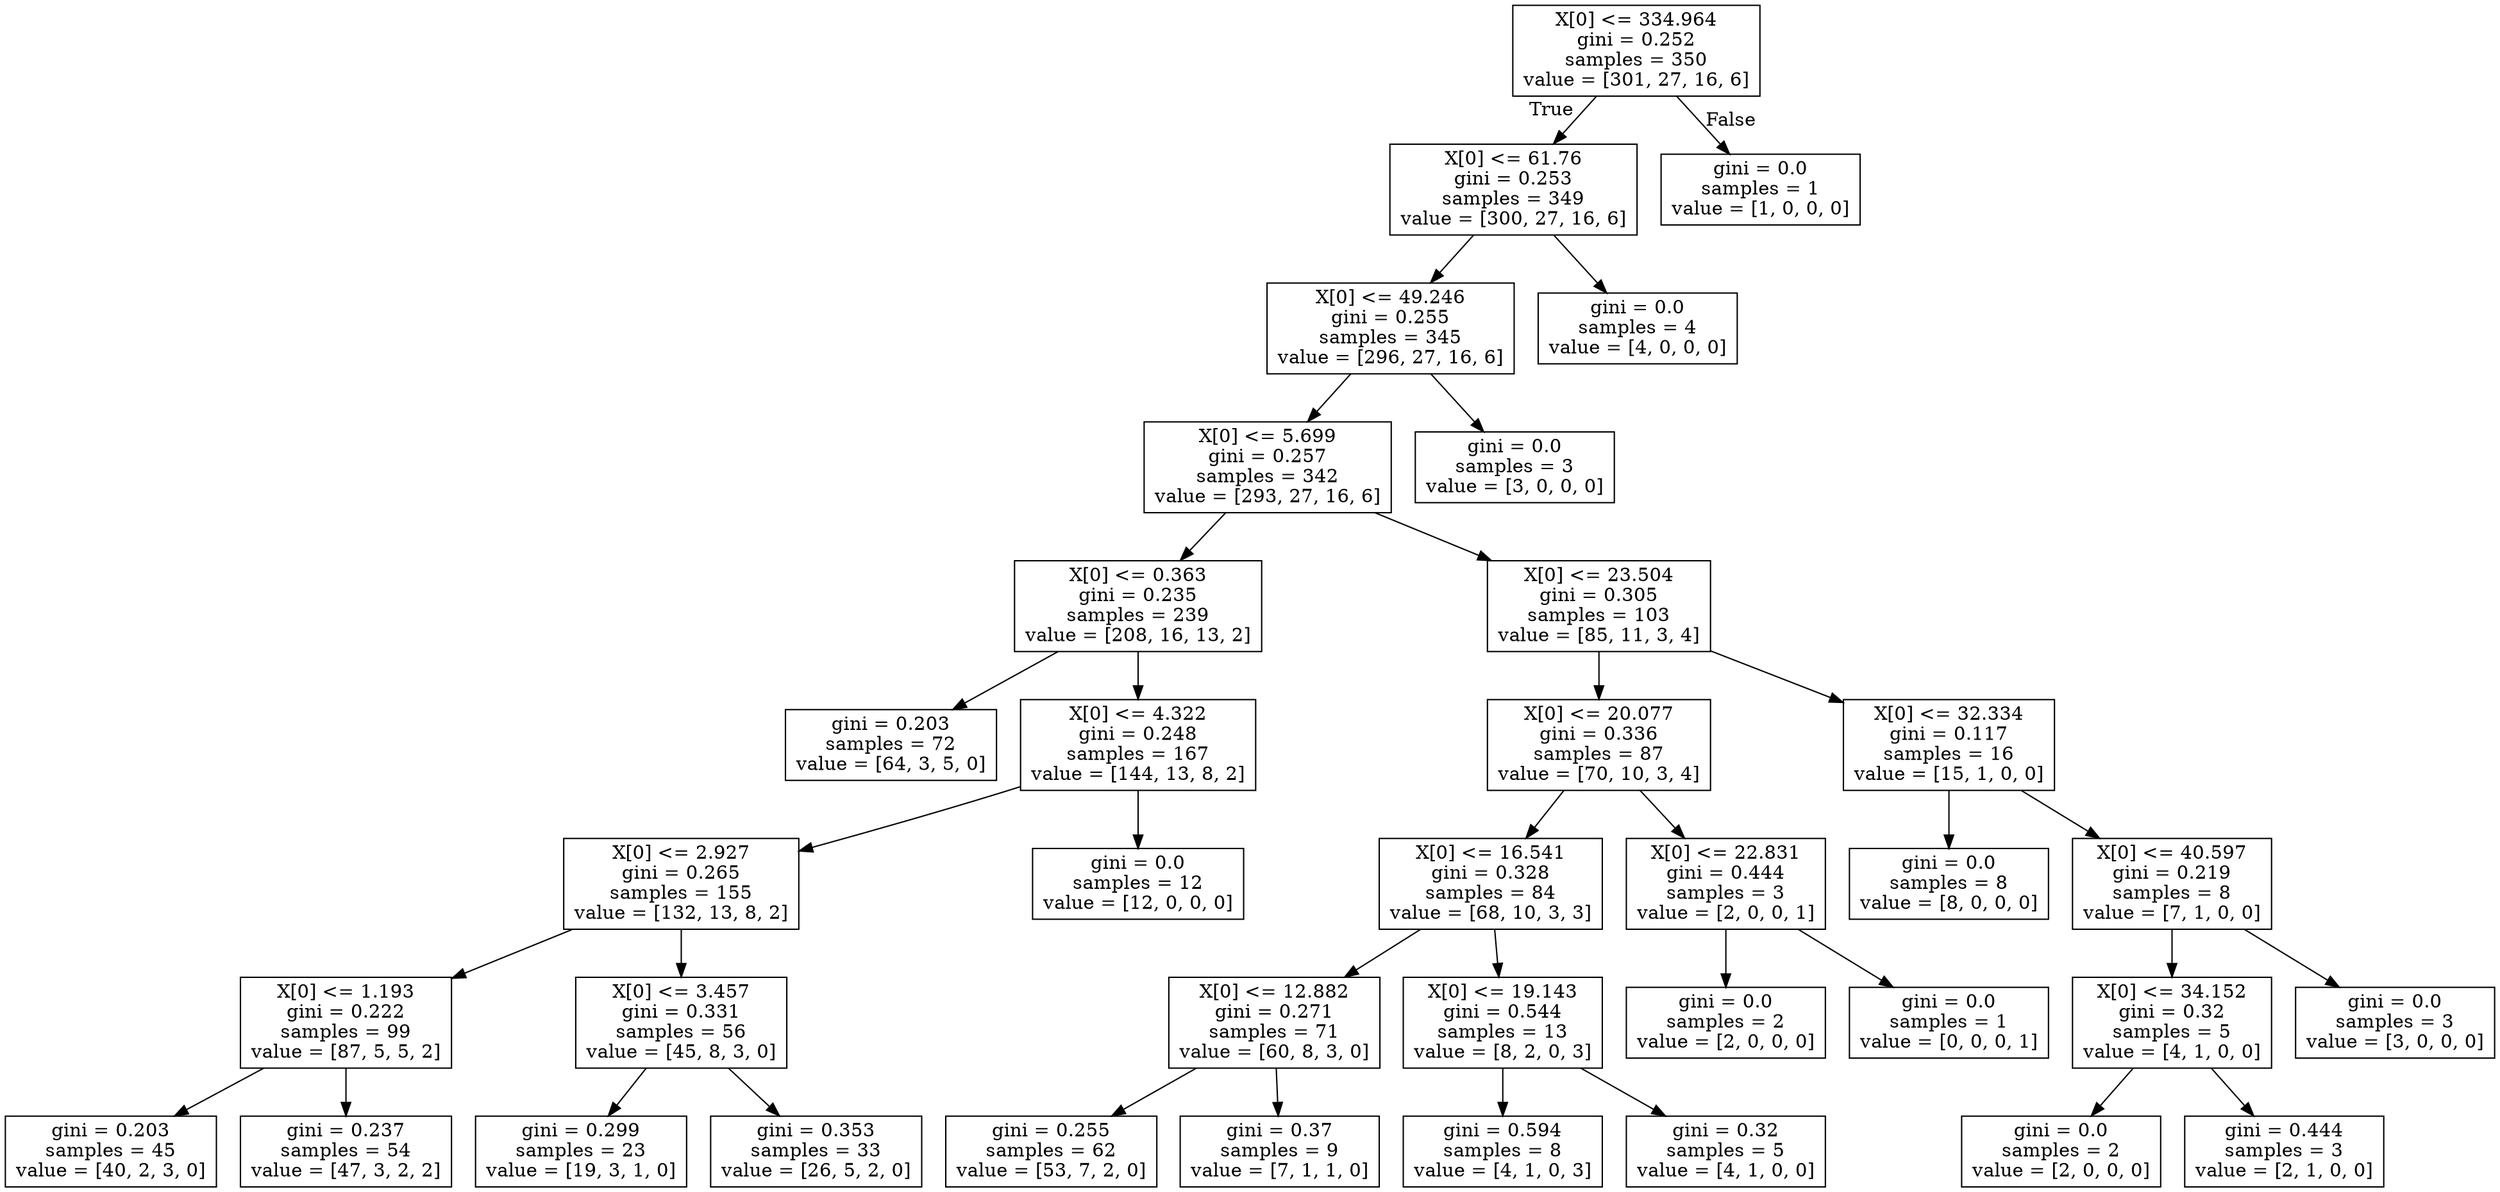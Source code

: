 digraph Tree {
node [shape=box] ;
0 [label="X[0] <= 334.964\ngini = 0.252\nsamples = 350\nvalue = [301, 27, 16, 6]"] ;
1 [label="X[0] <= 61.76\ngini = 0.253\nsamples = 349\nvalue = [300, 27, 16, 6]"] ;
0 -> 1 [labeldistance=2.5, labelangle=45, headlabel="True"] ;
2 [label="X[0] <= 49.246\ngini = 0.255\nsamples = 345\nvalue = [296, 27, 16, 6]"] ;
1 -> 2 ;
3 [label="X[0] <= 5.699\ngini = 0.257\nsamples = 342\nvalue = [293, 27, 16, 6]"] ;
2 -> 3 ;
4 [label="X[0] <= 0.363\ngini = 0.235\nsamples = 239\nvalue = [208, 16, 13, 2]"] ;
3 -> 4 ;
5 [label="gini = 0.203\nsamples = 72\nvalue = [64, 3, 5, 0]"] ;
4 -> 5 ;
6 [label="X[0] <= 4.322\ngini = 0.248\nsamples = 167\nvalue = [144, 13, 8, 2]"] ;
4 -> 6 ;
7 [label="X[0] <= 2.927\ngini = 0.265\nsamples = 155\nvalue = [132, 13, 8, 2]"] ;
6 -> 7 ;
8 [label="X[0] <= 1.193\ngini = 0.222\nsamples = 99\nvalue = [87, 5, 5, 2]"] ;
7 -> 8 ;
9 [label="gini = 0.203\nsamples = 45\nvalue = [40, 2, 3, 0]"] ;
8 -> 9 ;
10 [label="gini = 0.237\nsamples = 54\nvalue = [47, 3, 2, 2]"] ;
8 -> 10 ;
11 [label="X[0] <= 3.457\ngini = 0.331\nsamples = 56\nvalue = [45, 8, 3, 0]"] ;
7 -> 11 ;
12 [label="gini = 0.299\nsamples = 23\nvalue = [19, 3, 1, 0]"] ;
11 -> 12 ;
13 [label="gini = 0.353\nsamples = 33\nvalue = [26, 5, 2, 0]"] ;
11 -> 13 ;
14 [label="gini = 0.0\nsamples = 12\nvalue = [12, 0, 0, 0]"] ;
6 -> 14 ;
15 [label="X[0] <= 23.504\ngini = 0.305\nsamples = 103\nvalue = [85, 11, 3, 4]"] ;
3 -> 15 ;
16 [label="X[0] <= 20.077\ngini = 0.336\nsamples = 87\nvalue = [70, 10, 3, 4]"] ;
15 -> 16 ;
17 [label="X[0] <= 16.541\ngini = 0.328\nsamples = 84\nvalue = [68, 10, 3, 3]"] ;
16 -> 17 ;
18 [label="X[0] <= 12.882\ngini = 0.271\nsamples = 71\nvalue = [60, 8, 3, 0]"] ;
17 -> 18 ;
19 [label="gini = 0.255\nsamples = 62\nvalue = [53, 7, 2, 0]"] ;
18 -> 19 ;
20 [label="gini = 0.37\nsamples = 9\nvalue = [7, 1, 1, 0]"] ;
18 -> 20 ;
21 [label="X[0] <= 19.143\ngini = 0.544\nsamples = 13\nvalue = [8, 2, 0, 3]"] ;
17 -> 21 ;
22 [label="gini = 0.594\nsamples = 8\nvalue = [4, 1, 0, 3]"] ;
21 -> 22 ;
23 [label="gini = 0.32\nsamples = 5\nvalue = [4, 1, 0, 0]"] ;
21 -> 23 ;
24 [label="X[0] <= 22.831\ngini = 0.444\nsamples = 3\nvalue = [2, 0, 0, 1]"] ;
16 -> 24 ;
25 [label="gini = 0.0\nsamples = 2\nvalue = [2, 0, 0, 0]"] ;
24 -> 25 ;
26 [label="gini = 0.0\nsamples = 1\nvalue = [0, 0, 0, 1]"] ;
24 -> 26 ;
27 [label="X[0] <= 32.334\ngini = 0.117\nsamples = 16\nvalue = [15, 1, 0, 0]"] ;
15 -> 27 ;
28 [label="gini = 0.0\nsamples = 8\nvalue = [8, 0, 0, 0]"] ;
27 -> 28 ;
29 [label="X[0] <= 40.597\ngini = 0.219\nsamples = 8\nvalue = [7, 1, 0, 0]"] ;
27 -> 29 ;
30 [label="X[0] <= 34.152\ngini = 0.32\nsamples = 5\nvalue = [4, 1, 0, 0]"] ;
29 -> 30 ;
31 [label="gini = 0.0\nsamples = 2\nvalue = [2, 0, 0, 0]"] ;
30 -> 31 ;
32 [label="gini = 0.444\nsamples = 3\nvalue = [2, 1, 0, 0]"] ;
30 -> 32 ;
33 [label="gini = 0.0\nsamples = 3\nvalue = [3, 0, 0, 0]"] ;
29 -> 33 ;
34 [label="gini = 0.0\nsamples = 3\nvalue = [3, 0, 0, 0]"] ;
2 -> 34 ;
35 [label="gini = 0.0\nsamples = 4\nvalue = [4, 0, 0, 0]"] ;
1 -> 35 ;
36 [label="gini = 0.0\nsamples = 1\nvalue = [1, 0, 0, 0]"] ;
0 -> 36 [labeldistance=2.5, labelangle=-45, headlabel="False"] ;
}